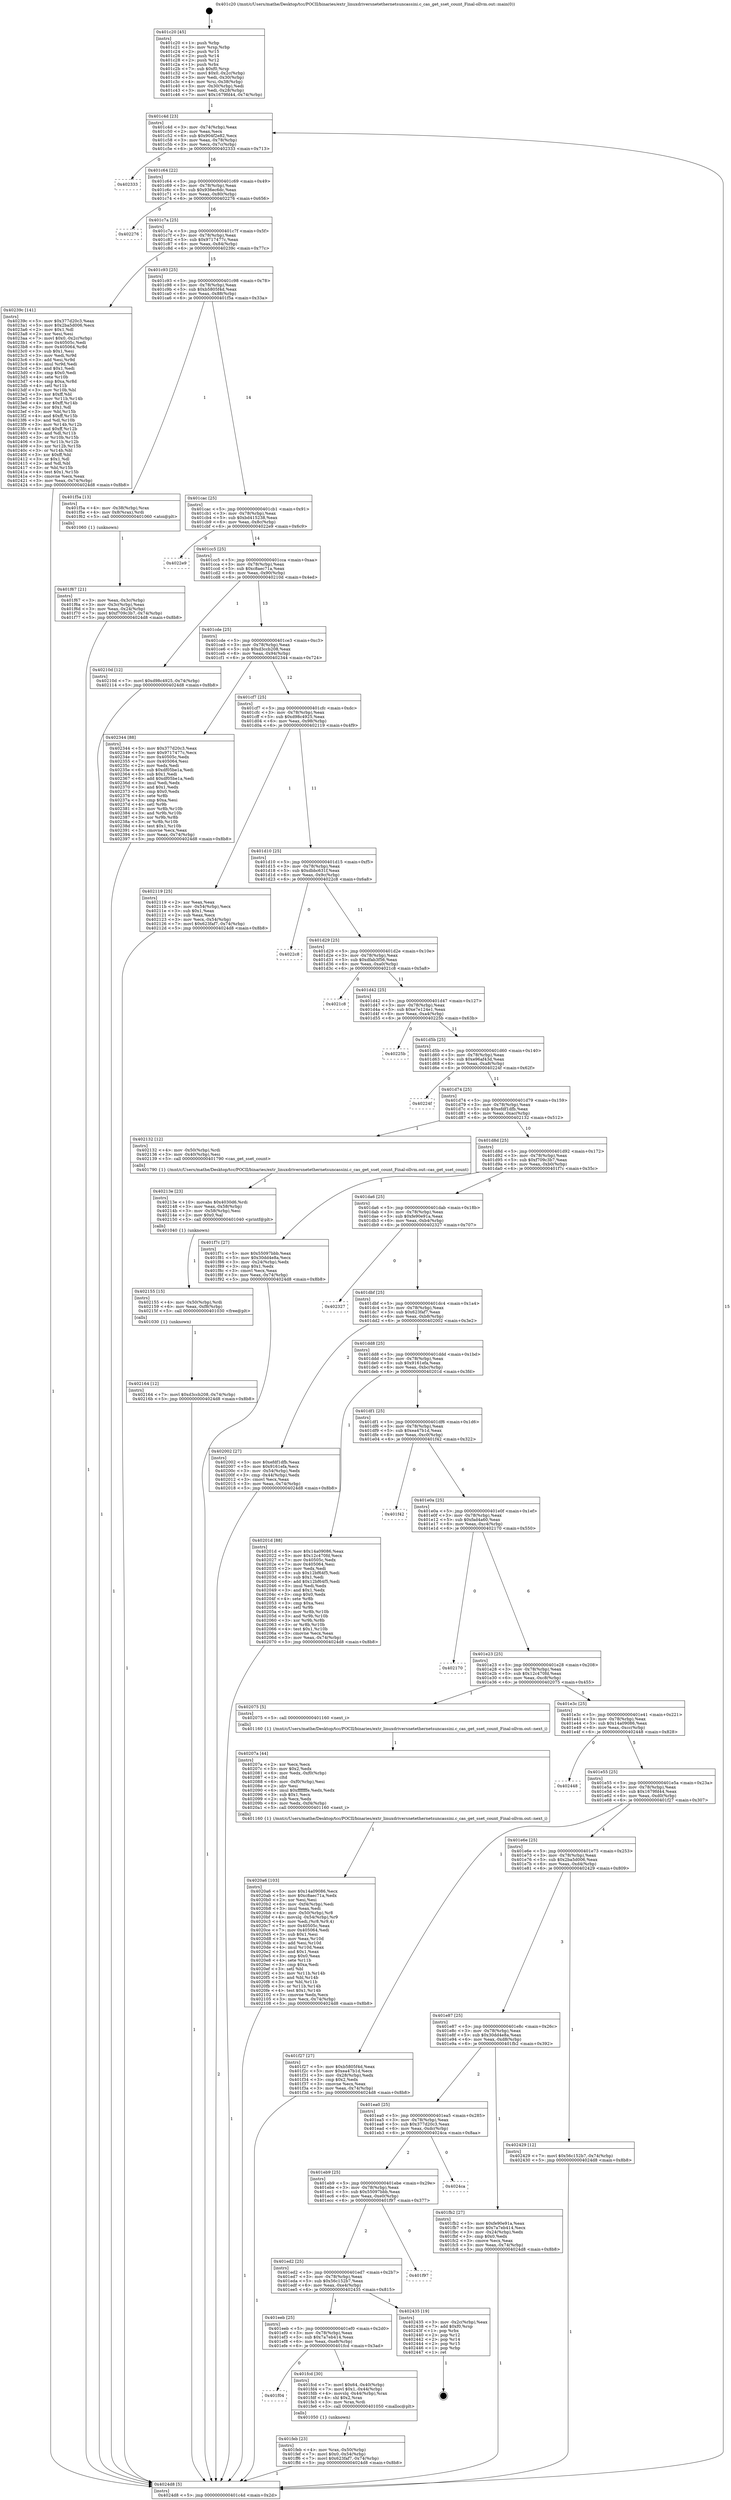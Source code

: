 digraph "0x401c20" {
  label = "0x401c20 (/mnt/c/Users/mathe/Desktop/tcc/POCII/binaries/extr_linuxdriversnetethernetsuncassini.c_cas_get_sset_count_Final-ollvm.out::main(0))"
  labelloc = "t"
  node[shape=record]

  Entry [label="",width=0.3,height=0.3,shape=circle,fillcolor=black,style=filled]
  "0x401c4d" [label="{
     0x401c4d [23]\l
     | [instrs]\l
     &nbsp;&nbsp;0x401c4d \<+3\>: mov -0x74(%rbp),%eax\l
     &nbsp;&nbsp;0x401c50 \<+2\>: mov %eax,%ecx\l
     &nbsp;&nbsp;0x401c52 \<+6\>: sub $0x904f2e82,%ecx\l
     &nbsp;&nbsp;0x401c58 \<+3\>: mov %eax,-0x78(%rbp)\l
     &nbsp;&nbsp;0x401c5b \<+3\>: mov %ecx,-0x7c(%rbp)\l
     &nbsp;&nbsp;0x401c5e \<+6\>: je 0000000000402333 \<main+0x713\>\l
  }"]
  "0x402333" [label="{
     0x402333\l
  }", style=dashed]
  "0x401c64" [label="{
     0x401c64 [22]\l
     | [instrs]\l
     &nbsp;&nbsp;0x401c64 \<+5\>: jmp 0000000000401c69 \<main+0x49\>\l
     &nbsp;&nbsp;0x401c69 \<+3\>: mov -0x78(%rbp),%eax\l
     &nbsp;&nbsp;0x401c6c \<+5\>: sub $0x936ec6dc,%eax\l
     &nbsp;&nbsp;0x401c71 \<+3\>: mov %eax,-0x80(%rbp)\l
     &nbsp;&nbsp;0x401c74 \<+6\>: je 0000000000402276 \<main+0x656\>\l
  }"]
  Exit [label="",width=0.3,height=0.3,shape=circle,fillcolor=black,style=filled,peripheries=2]
  "0x402276" [label="{
     0x402276\l
  }", style=dashed]
  "0x401c7a" [label="{
     0x401c7a [25]\l
     | [instrs]\l
     &nbsp;&nbsp;0x401c7a \<+5\>: jmp 0000000000401c7f \<main+0x5f\>\l
     &nbsp;&nbsp;0x401c7f \<+3\>: mov -0x78(%rbp),%eax\l
     &nbsp;&nbsp;0x401c82 \<+5\>: sub $0x9717477c,%eax\l
     &nbsp;&nbsp;0x401c87 \<+6\>: mov %eax,-0x84(%rbp)\l
     &nbsp;&nbsp;0x401c8d \<+6\>: je 000000000040239c \<main+0x77c\>\l
  }"]
  "0x402164" [label="{
     0x402164 [12]\l
     | [instrs]\l
     &nbsp;&nbsp;0x402164 \<+7\>: movl $0xd3ccb208,-0x74(%rbp)\l
     &nbsp;&nbsp;0x40216b \<+5\>: jmp 00000000004024d8 \<main+0x8b8\>\l
  }"]
  "0x40239c" [label="{
     0x40239c [141]\l
     | [instrs]\l
     &nbsp;&nbsp;0x40239c \<+5\>: mov $0x377d20c3,%eax\l
     &nbsp;&nbsp;0x4023a1 \<+5\>: mov $0x2ba5d006,%ecx\l
     &nbsp;&nbsp;0x4023a6 \<+2\>: mov $0x1,%dl\l
     &nbsp;&nbsp;0x4023a8 \<+2\>: xor %esi,%esi\l
     &nbsp;&nbsp;0x4023aa \<+7\>: movl $0x0,-0x2c(%rbp)\l
     &nbsp;&nbsp;0x4023b1 \<+7\>: mov 0x40505c,%edi\l
     &nbsp;&nbsp;0x4023b8 \<+8\>: mov 0x405064,%r8d\l
     &nbsp;&nbsp;0x4023c0 \<+3\>: sub $0x1,%esi\l
     &nbsp;&nbsp;0x4023c3 \<+3\>: mov %edi,%r9d\l
     &nbsp;&nbsp;0x4023c6 \<+3\>: add %esi,%r9d\l
     &nbsp;&nbsp;0x4023c9 \<+4\>: imul %r9d,%edi\l
     &nbsp;&nbsp;0x4023cd \<+3\>: and $0x1,%edi\l
     &nbsp;&nbsp;0x4023d0 \<+3\>: cmp $0x0,%edi\l
     &nbsp;&nbsp;0x4023d3 \<+4\>: sete %r10b\l
     &nbsp;&nbsp;0x4023d7 \<+4\>: cmp $0xa,%r8d\l
     &nbsp;&nbsp;0x4023db \<+4\>: setl %r11b\l
     &nbsp;&nbsp;0x4023df \<+3\>: mov %r10b,%bl\l
     &nbsp;&nbsp;0x4023e2 \<+3\>: xor $0xff,%bl\l
     &nbsp;&nbsp;0x4023e5 \<+3\>: mov %r11b,%r14b\l
     &nbsp;&nbsp;0x4023e8 \<+4\>: xor $0xff,%r14b\l
     &nbsp;&nbsp;0x4023ec \<+3\>: xor $0x1,%dl\l
     &nbsp;&nbsp;0x4023ef \<+3\>: mov %bl,%r15b\l
     &nbsp;&nbsp;0x4023f2 \<+4\>: and $0xff,%r15b\l
     &nbsp;&nbsp;0x4023f6 \<+3\>: and %dl,%r10b\l
     &nbsp;&nbsp;0x4023f9 \<+3\>: mov %r14b,%r12b\l
     &nbsp;&nbsp;0x4023fc \<+4\>: and $0xff,%r12b\l
     &nbsp;&nbsp;0x402400 \<+3\>: and %dl,%r11b\l
     &nbsp;&nbsp;0x402403 \<+3\>: or %r10b,%r15b\l
     &nbsp;&nbsp;0x402406 \<+3\>: or %r11b,%r12b\l
     &nbsp;&nbsp;0x402409 \<+3\>: xor %r12b,%r15b\l
     &nbsp;&nbsp;0x40240c \<+3\>: or %r14b,%bl\l
     &nbsp;&nbsp;0x40240f \<+3\>: xor $0xff,%bl\l
     &nbsp;&nbsp;0x402412 \<+3\>: or $0x1,%dl\l
     &nbsp;&nbsp;0x402415 \<+2\>: and %dl,%bl\l
     &nbsp;&nbsp;0x402417 \<+3\>: or %bl,%r15b\l
     &nbsp;&nbsp;0x40241a \<+4\>: test $0x1,%r15b\l
     &nbsp;&nbsp;0x40241e \<+3\>: cmovne %ecx,%eax\l
     &nbsp;&nbsp;0x402421 \<+3\>: mov %eax,-0x74(%rbp)\l
     &nbsp;&nbsp;0x402424 \<+5\>: jmp 00000000004024d8 \<main+0x8b8\>\l
  }"]
  "0x401c93" [label="{
     0x401c93 [25]\l
     | [instrs]\l
     &nbsp;&nbsp;0x401c93 \<+5\>: jmp 0000000000401c98 \<main+0x78\>\l
     &nbsp;&nbsp;0x401c98 \<+3\>: mov -0x78(%rbp),%eax\l
     &nbsp;&nbsp;0x401c9b \<+5\>: sub $0xb5805f4d,%eax\l
     &nbsp;&nbsp;0x401ca0 \<+6\>: mov %eax,-0x88(%rbp)\l
     &nbsp;&nbsp;0x401ca6 \<+6\>: je 0000000000401f5a \<main+0x33a\>\l
  }"]
  "0x402155" [label="{
     0x402155 [15]\l
     | [instrs]\l
     &nbsp;&nbsp;0x402155 \<+4\>: mov -0x50(%rbp),%rdi\l
     &nbsp;&nbsp;0x402159 \<+6\>: mov %eax,-0xf8(%rbp)\l
     &nbsp;&nbsp;0x40215f \<+5\>: call 0000000000401030 \<free@plt\>\l
     | [calls]\l
     &nbsp;&nbsp;0x401030 \{1\} (unknown)\l
  }"]
  "0x401f5a" [label="{
     0x401f5a [13]\l
     | [instrs]\l
     &nbsp;&nbsp;0x401f5a \<+4\>: mov -0x38(%rbp),%rax\l
     &nbsp;&nbsp;0x401f5e \<+4\>: mov 0x8(%rax),%rdi\l
     &nbsp;&nbsp;0x401f62 \<+5\>: call 0000000000401060 \<atoi@plt\>\l
     | [calls]\l
     &nbsp;&nbsp;0x401060 \{1\} (unknown)\l
  }"]
  "0x401cac" [label="{
     0x401cac [25]\l
     | [instrs]\l
     &nbsp;&nbsp;0x401cac \<+5\>: jmp 0000000000401cb1 \<main+0x91\>\l
     &nbsp;&nbsp;0x401cb1 \<+3\>: mov -0x78(%rbp),%eax\l
     &nbsp;&nbsp;0x401cb4 \<+5\>: sub $0xbd415238,%eax\l
     &nbsp;&nbsp;0x401cb9 \<+6\>: mov %eax,-0x8c(%rbp)\l
     &nbsp;&nbsp;0x401cbf \<+6\>: je 00000000004022e9 \<main+0x6c9\>\l
  }"]
  "0x40213e" [label="{
     0x40213e [23]\l
     | [instrs]\l
     &nbsp;&nbsp;0x40213e \<+10\>: movabs $0x4030d6,%rdi\l
     &nbsp;&nbsp;0x402148 \<+3\>: mov %eax,-0x58(%rbp)\l
     &nbsp;&nbsp;0x40214b \<+3\>: mov -0x58(%rbp),%esi\l
     &nbsp;&nbsp;0x40214e \<+2\>: mov $0x0,%al\l
     &nbsp;&nbsp;0x402150 \<+5\>: call 0000000000401040 \<printf@plt\>\l
     | [calls]\l
     &nbsp;&nbsp;0x401040 \{1\} (unknown)\l
  }"]
  "0x4022e9" [label="{
     0x4022e9\l
  }", style=dashed]
  "0x401cc5" [label="{
     0x401cc5 [25]\l
     | [instrs]\l
     &nbsp;&nbsp;0x401cc5 \<+5\>: jmp 0000000000401cca \<main+0xaa\>\l
     &nbsp;&nbsp;0x401cca \<+3\>: mov -0x78(%rbp),%eax\l
     &nbsp;&nbsp;0x401ccd \<+5\>: sub $0xc8aec71a,%eax\l
     &nbsp;&nbsp;0x401cd2 \<+6\>: mov %eax,-0x90(%rbp)\l
     &nbsp;&nbsp;0x401cd8 \<+6\>: je 000000000040210d \<main+0x4ed\>\l
  }"]
  "0x4020a6" [label="{
     0x4020a6 [103]\l
     | [instrs]\l
     &nbsp;&nbsp;0x4020a6 \<+5\>: mov $0x14a09086,%ecx\l
     &nbsp;&nbsp;0x4020ab \<+5\>: mov $0xc8aec71a,%edx\l
     &nbsp;&nbsp;0x4020b0 \<+2\>: xor %esi,%esi\l
     &nbsp;&nbsp;0x4020b2 \<+6\>: mov -0xf4(%rbp),%edi\l
     &nbsp;&nbsp;0x4020b8 \<+3\>: imul %eax,%edi\l
     &nbsp;&nbsp;0x4020bb \<+4\>: mov -0x50(%rbp),%r8\l
     &nbsp;&nbsp;0x4020bf \<+4\>: movslq -0x54(%rbp),%r9\l
     &nbsp;&nbsp;0x4020c3 \<+4\>: mov %edi,(%r8,%r9,4)\l
     &nbsp;&nbsp;0x4020c7 \<+7\>: mov 0x40505c,%eax\l
     &nbsp;&nbsp;0x4020ce \<+7\>: mov 0x405064,%edi\l
     &nbsp;&nbsp;0x4020d5 \<+3\>: sub $0x1,%esi\l
     &nbsp;&nbsp;0x4020d8 \<+3\>: mov %eax,%r10d\l
     &nbsp;&nbsp;0x4020db \<+3\>: add %esi,%r10d\l
     &nbsp;&nbsp;0x4020de \<+4\>: imul %r10d,%eax\l
     &nbsp;&nbsp;0x4020e2 \<+3\>: and $0x1,%eax\l
     &nbsp;&nbsp;0x4020e5 \<+3\>: cmp $0x0,%eax\l
     &nbsp;&nbsp;0x4020e8 \<+4\>: sete %r11b\l
     &nbsp;&nbsp;0x4020ec \<+3\>: cmp $0xa,%edi\l
     &nbsp;&nbsp;0x4020ef \<+3\>: setl %bl\l
     &nbsp;&nbsp;0x4020f2 \<+3\>: mov %r11b,%r14b\l
     &nbsp;&nbsp;0x4020f5 \<+3\>: and %bl,%r14b\l
     &nbsp;&nbsp;0x4020f8 \<+3\>: xor %bl,%r11b\l
     &nbsp;&nbsp;0x4020fb \<+3\>: or %r11b,%r14b\l
     &nbsp;&nbsp;0x4020fe \<+4\>: test $0x1,%r14b\l
     &nbsp;&nbsp;0x402102 \<+3\>: cmovne %edx,%ecx\l
     &nbsp;&nbsp;0x402105 \<+3\>: mov %ecx,-0x74(%rbp)\l
     &nbsp;&nbsp;0x402108 \<+5\>: jmp 00000000004024d8 \<main+0x8b8\>\l
  }"]
  "0x40210d" [label="{
     0x40210d [12]\l
     | [instrs]\l
     &nbsp;&nbsp;0x40210d \<+7\>: movl $0xd98c4925,-0x74(%rbp)\l
     &nbsp;&nbsp;0x402114 \<+5\>: jmp 00000000004024d8 \<main+0x8b8\>\l
  }"]
  "0x401cde" [label="{
     0x401cde [25]\l
     | [instrs]\l
     &nbsp;&nbsp;0x401cde \<+5\>: jmp 0000000000401ce3 \<main+0xc3\>\l
     &nbsp;&nbsp;0x401ce3 \<+3\>: mov -0x78(%rbp),%eax\l
     &nbsp;&nbsp;0x401ce6 \<+5\>: sub $0xd3ccb208,%eax\l
     &nbsp;&nbsp;0x401ceb \<+6\>: mov %eax,-0x94(%rbp)\l
     &nbsp;&nbsp;0x401cf1 \<+6\>: je 0000000000402344 \<main+0x724\>\l
  }"]
  "0x40207a" [label="{
     0x40207a [44]\l
     | [instrs]\l
     &nbsp;&nbsp;0x40207a \<+2\>: xor %ecx,%ecx\l
     &nbsp;&nbsp;0x40207c \<+5\>: mov $0x2,%edx\l
     &nbsp;&nbsp;0x402081 \<+6\>: mov %edx,-0xf0(%rbp)\l
     &nbsp;&nbsp;0x402087 \<+1\>: cltd\l
     &nbsp;&nbsp;0x402088 \<+6\>: mov -0xf0(%rbp),%esi\l
     &nbsp;&nbsp;0x40208e \<+2\>: idiv %esi\l
     &nbsp;&nbsp;0x402090 \<+6\>: imul $0xfffffffe,%edx,%edx\l
     &nbsp;&nbsp;0x402096 \<+3\>: sub $0x1,%ecx\l
     &nbsp;&nbsp;0x402099 \<+2\>: sub %ecx,%edx\l
     &nbsp;&nbsp;0x40209b \<+6\>: mov %edx,-0xf4(%rbp)\l
     &nbsp;&nbsp;0x4020a1 \<+5\>: call 0000000000401160 \<next_i\>\l
     | [calls]\l
     &nbsp;&nbsp;0x401160 \{1\} (/mnt/c/Users/mathe/Desktop/tcc/POCII/binaries/extr_linuxdriversnetethernetsuncassini.c_cas_get_sset_count_Final-ollvm.out::next_i)\l
  }"]
  "0x402344" [label="{
     0x402344 [88]\l
     | [instrs]\l
     &nbsp;&nbsp;0x402344 \<+5\>: mov $0x377d20c3,%eax\l
     &nbsp;&nbsp;0x402349 \<+5\>: mov $0x9717477c,%ecx\l
     &nbsp;&nbsp;0x40234e \<+7\>: mov 0x40505c,%edx\l
     &nbsp;&nbsp;0x402355 \<+7\>: mov 0x405064,%esi\l
     &nbsp;&nbsp;0x40235c \<+2\>: mov %edx,%edi\l
     &nbsp;&nbsp;0x40235e \<+6\>: sub $0xdf05be1a,%edi\l
     &nbsp;&nbsp;0x402364 \<+3\>: sub $0x1,%edi\l
     &nbsp;&nbsp;0x402367 \<+6\>: add $0xdf05be1a,%edi\l
     &nbsp;&nbsp;0x40236d \<+3\>: imul %edi,%edx\l
     &nbsp;&nbsp;0x402370 \<+3\>: and $0x1,%edx\l
     &nbsp;&nbsp;0x402373 \<+3\>: cmp $0x0,%edx\l
     &nbsp;&nbsp;0x402376 \<+4\>: sete %r8b\l
     &nbsp;&nbsp;0x40237a \<+3\>: cmp $0xa,%esi\l
     &nbsp;&nbsp;0x40237d \<+4\>: setl %r9b\l
     &nbsp;&nbsp;0x402381 \<+3\>: mov %r8b,%r10b\l
     &nbsp;&nbsp;0x402384 \<+3\>: and %r9b,%r10b\l
     &nbsp;&nbsp;0x402387 \<+3\>: xor %r9b,%r8b\l
     &nbsp;&nbsp;0x40238a \<+3\>: or %r8b,%r10b\l
     &nbsp;&nbsp;0x40238d \<+4\>: test $0x1,%r10b\l
     &nbsp;&nbsp;0x402391 \<+3\>: cmovne %ecx,%eax\l
     &nbsp;&nbsp;0x402394 \<+3\>: mov %eax,-0x74(%rbp)\l
     &nbsp;&nbsp;0x402397 \<+5\>: jmp 00000000004024d8 \<main+0x8b8\>\l
  }"]
  "0x401cf7" [label="{
     0x401cf7 [25]\l
     | [instrs]\l
     &nbsp;&nbsp;0x401cf7 \<+5\>: jmp 0000000000401cfc \<main+0xdc\>\l
     &nbsp;&nbsp;0x401cfc \<+3\>: mov -0x78(%rbp),%eax\l
     &nbsp;&nbsp;0x401cff \<+5\>: sub $0xd98c4925,%eax\l
     &nbsp;&nbsp;0x401d04 \<+6\>: mov %eax,-0x98(%rbp)\l
     &nbsp;&nbsp;0x401d0a \<+6\>: je 0000000000402119 \<main+0x4f9\>\l
  }"]
  "0x401feb" [label="{
     0x401feb [23]\l
     | [instrs]\l
     &nbsp;&nbsp;0x401feb \<+4\>: mov %rax,-0x50(%rbp)\l
     &nbsp;&nbsp;0x401fef \<+7\>: movl $0x0,-0x54(%rbp)\l
     &nbsp;&nbsp;0x401ff6 \<+7\>: movl $0x623faf7,-0x74(%rbp)\l
     &nbsp;&nbsp;0x401ffd \<+5\>: jmp 00000000004024d8 \<main+0x8b8\>\l
  }"]
  "0x402119" [label="{
     0x402119 [25]\l
     | [instrs]\l
     &nbsp;&nbsp;0x402119 \<+2\>: xor %eax,%eax\l
     &nbsp;&nbsp;0x40211b \<+3\>: mov -0x54(%rbp),%ecx\l
     &nbsp;&nbsp;0x40211e \<+3\>: sub $0x1,%eax\l
     &nbsp;&nbsp;0x402121 \<+2\>: sub %eax,%ecx\l
     &nbsp;&nbsp;0x402123 \<+3\>: mov %ecx,-0x54(%rbp)\l
     &nbsp;&nbsp;0x402126 \<+7\>: movl $0x623faf7,-0x74(%rbp)\l
     &nbsp;&nbsp;0x40212d \<+5\>: jmp 00000000004024d8 \<main+0x8b8\>\l
  }"]
  "0x401d10" [label="{
     0x401d10 [25]\l
     | [instrs]\l
     &nbsp;&nbsp;0x401d10 \<+5\>: jmp 0000000000401d15 \<main+0xf5\>\l
     &nbsp;&nbsp;0x401d15 \<+3\>: mov -0x78(%rbp),%eax\l
     &nbsp;&nbsp;0x401d18 \<+5\>: sub $0xdbbc631f,%eax\l
     &nbsp;&nbsp;0x401d1d \<+6\>: mov %eax,-0x9c(%rbp)\l
     &nbsp;&nbsp;0x401d23 \<+6\>: je 00000000004022c8 \<main+0x6a8\>\l
  }"]
  "0x401f04" [label="{
     0x401f04\l
  }", style=dashed]
  "0x4022c8" [label="{
     0x4022c8\l
  }", style=dashed]
  "0x401d29" [label="{
     0x401d29 [25]\l
     | [instrs]\l
     &nbsp;&nbsp;0x401d29 \<+5\>: jmp 0000000000401d2e \<main+0x10e\>\l
     &nbsp;&nbsp;0x401d2e \<+3\>: mov -0x78(%rbp),%eax\l
     &nbsp;&nbsp;0x401d31 \<+5\>: sub $0xdfab3f56,%eax\l
     &nbsp;&nbsp;0x401d36 \<+6\>: mov %eax,-0xa0(%rbp)\l
     &nbsp;&nbsp;0x401d3c \<+6\>: je 00000000004021c8 \<main+0x5a8\>\l
  }"]
  "0x401fcd" [label="{
     0x401fcd [30]\l
     | [instrs]\l
     &nbsp;&nbsp;0x401fcd \<+7\>: movl $0x64,-0x40(%rbp)\l
     &nbsp;&nbsp;0x401fd4 \<+7\>: movl $0x1,-0x44(%rbp)\l
     &nbsp;&nbsp;0x401fdb \<+4\>: movslq -0x44(%rbp),%rax\l
     &nbsp;&nbsp;0x401fdf \<+4\>: shl $0x2,%rax\l
     &nbsp;&nbsp;0x401fe3 \<+3\>: mov %rax,%rdi\l
     &nbsp;&nbsp;0x401fe6 \<+5\>: call 0000000000401050 \<malloc@plt\>\l
     | [calls]\l
     &nbsp;&nbsp;0x401050 \{1\} (unknown)\l
  }"]
  "0x4021c8" [label="{
     0x4021c8\l
  }", style=dashed]
  "0x401d42" [label="{
     0x401d42 [25]\l
     | [instrs]\l
     &nbsp;&nbsp;0x401d42 \<+5\>: jmp 0000000000401d47 \<main+0x127\>\l
     &nbsp;&nbsp;0x401d47 \<+3\>: mov -0x78(%rbp),%eax\l
     &nbsp;&nbsp;0x401d4a \<+5\>: sub $0xe7e124e1,%eax\l
     &nbsp;&nbsp;0x401d4f \<+6\>: mov %eax,-0xa4(%rbp)\l
     &nbsp;&nbsp;0x401d55 \<+6\>: je 000000000040225b \<main+0x63b\>\l
  }"]
  "0x401eeb" [label="{
     0x401eeb [25]\l
     | [instrs]\l
     &nbsp;&nbsp;0x401eeb \<+5\>: jmp 0000000000401ef0 \<main+0x2d0\>\l
     &nbsp;&nbsp;0x401ef0 \<+3\>: mov -0x78(%rbp),%eax\l
     &nbsp;&nbsp;0x401ef3 \<+5\>: sub $0x7a7eb414,%eax\l
     &nbsp;&nbsp;0x401ef8 \<+6\>: mov %eax,-0xe8(%rbp)\l
     &nbsp;&nbsp;0x401efe \<+6\>: je 0000000000401fcd \<main+0x3ad\>\l
  }"]
  "0x40225b" [label="{
     0x40225b\l
  }", style=dashed]
  "0x401d5b" [label="{
     0x401d5b [25]\l
     | [instrs]\l
     &nbsp;&nbsp;0x401d5b \<+5\>: jmp 0000000000401d60 \<main+0x140\>\l
     &nbsp;&nbsp;0x401d60 \<+3\>: mov -0x78(%rbp),%eax\l
     &nbsp;&nbsp;0x401d63 \<+5\>: sub $0xe96af43d,%eax\l
     &nbsp;&nbsp;0x401d68 \<+6\>: mov %eax,-0xa8(%rbp)\l
     &nbsp;&nbsp;0x401d6e \<+6\>: je 000000000040224f \<main+0x62f\>\l
  }"]
  "0x402435" [label="{
     0x402435 [19]\l
     | [instrs]\l
     &nbsp;&nbsp;0x402435 \<+3\>: mov -0x2c(%rbp),%eax\l
     &nbsp;&nbsp;0x402438 \<+7\>: add $0xf0,%rsp\l
     &nbsp;&nbsp;0x40243f \<+1\>: pop %rbx\l
     &nbsp;&nbsp;0x402440 \<+2\>: pop %r12\l
     &nbsp;&nbsp;0x402442 \<+2\>: pop %r14\l
     &nbsp;&nbsp;0x402444 \<+2\>: pop %r15\l
     &nbsp;&nbsp;0x402446 \<+1\>: pop %rbp\l
     &nbsp;&nbsp;0x402447 \<+1\>: ret\l
  }"]
  "0x40224f" [label="{
     0x40224f\l
  }", style=dashed]
  "0x401d74" [label="{
     0x401d74 [25]\l
     | [instrs]\l
     &nbsp;&nbsp;0x401d74 \<+5\>: jmp 0000000000401d79 \<main+0x159\>\l
     &nbsp;&nbsp;0x401d79 \<+3\>: mov -0x78(%rbp),%eax\l
     &nbsp;&nbsp;0x401d7c \<+5\>: sub $0xefdf1dfb,%eax\l
     &nbsp;&nbsp;0x401d81 \<+6\>: mov %eax,-0xac(%rbp)\l
     &nbsp;&nbsp;0x401d87 \<+6\>: je 0000000000402132 \<main+0x512\>\l
  }"]
  "0x401ed2" [label="{
     0x401ed2 [25]\l
     | [instrs]\l
     &nbsp;&nbsp;0x401ed2 \<+5\>: jmp 0000000000401ed7 \<main+0x2b7\>\l
     &nbsp;&nbsp;0x401ed7 \<+3\>: mov -0x78(%rbp),%eax\l
     &nbsp;&nbsp;0x401eda \<+5\>: sub $0x56c152b7,%eax\l
     &nbsp;&nbsp;0x401edf \<+6\>: mov %eax,-0xe4(%rbp)\l
     &nbsp;&nbsp;0x401ee5 \<+6\>: je 0000000000402435 \<main+0x815\>\l
  }"]
  "0x402132" [label="{
     0x402132 [12]\l
     | [instrs]\l
     &nbsp;&nbsp;0x402132 \<+4\>: mov -0x50(%rbp),%rdi\l
     &nbsp;&nbsp;0x402136 \<+3\>: mov -0x40(%rbp),%esi\l
     &nbsp;&nbsp;0x402139 \<+5\>: call 0000000000401790 \<cas_get_sset_count\>\l
     | [calls]\l
     &nbsp;&nbsp;0x401790 \{1\} (/mnt/c/Users/mathe/Desktop/tcc/POCII/binaries/extr_linuxdriversnetethernetsuncassini.c_cas_get_sset_count_Final-ollvm.out::cas_get_sset_count)\l
  }"]
  "0x401d8d" [label="{
     0x401d8d [25]\l
     | [instrs]\l
     &nbsp;&nbsp;0x401d8d \<+5\>: jmp 0000000000401d92 \<main+0x172\>\l
     &nbsp;&nbsp;0x401d92 \<+3\>: mov -0x78(%rbp),%eax\l
     &nbsp;&nbsp;0x401d95 \<+5\>: sub $0xf709c3b7,%eax\l
     &nbsp;&nbsp;0x401d9a \<+6\>: mov %eax,-0xb0(%rbp)\l
     &nbsp;&nbsp;0x401da0 \<+6\>: je 0000000000401f7c \<main+0x35c\>\l
  }"]
  "0x401f97" [label="{
     0x401f97\l
  }", style=dashed]
  "0x401f7c" [label="{
     0x401f7c [27]\l
     | [instrs]\l
     &nbsp;&nbsp;0x401f7c \<+5\>: mov $0x55097bbb,%eax\l
     &nbsp;&nbsp;0x401f81 \<+5\>: mov $0x30dd4e8a,%ecx\l
     &nbsp;&nbsp;0x401f86 \<+3\>: mov -0x24(%rbp),%edx\l
     &nbsp;&nbsp;0x401f89 \<+3\>: cmp $0x1,%edx\l
     &nbsp;&nbsp;0x401f8c \<+3\>: cmovl %ecx,%eax\l
     &nbsp;&nbsp;0x401f8f \<+3\>: mov %eax,-0x74(%rbp)\l
     &nbsp;&nbsp;0x401f92 \<+5\>: jmp 00000000004024d8 \<main+0x8b8\>\l
  }"]
  "0x401da6" [label="{
     0x401da6 [25]\l
     | [instrs]\l
     &nbsp;&nbsp;0x401da6 \<+5\>: jmp 0000000000401dab \<main+0x18b\>\l
     &nbsp;&nbsp;0x401dab \<+3\>: mov -0x78(%rbp),%eax\l
     &nbsp;&nbsp;0x401dae \<+5\>: sub $0xfe90e91a,%eax\l
     &nbsp;&nbsp;0x401db3 \<+6\>: mov %eax,-0xb4(%rbp)\l
     &nbsp;&nbsp;0x401db9 \<+6\>: je 0000000000402327 \<main+0x707\>\l
  }"]
  "0x401eb9" [label="{
     0x401eb9 [25]\l
     | [instrs]\l
     &nbsp;&nbsp;0x401eb9 \<+5\>: jmp 0000000000401ebe \<main+0x29e\>\l
     &nbsp;&nbsp;0x401ebe \<+3\>: mov -0x78(%rbp),%eax\l
     &nbsp;&nbsp;0x401ec1 \<+5\>: sub $0x55097bbb,%eax\l
     &nbsp;&nbsp;0x401ec6 \<+6\>: mov %eax,-0xe0(%rbp)\l
     &nbsp;&nbsp;0x401ecc \<+6\>: je 0000000000401f97 \<main+0x377\>\l
  }"]
  "0x402327" [label="{
     0x402327\l
  }", style=dashed]
  "0x401dbf" [label="{
     0x401dbf [25]\l
     | [instrs]\l
     &nbsp;&nbsp;0x401dbf \<+5\>: jmp 0000000000401dc4 \<main+0x1a4\>\l
     &nbsp;&nbsp;0x401dc4 \<+3\>: mov -0x78(%rbp),%eax\l
     &nbsp;&nbsp;0x401dc7 \<+5\>: sub $0x623faf7,%eax\l
     &nbsp;&nbsp;0x401dcc \<+6\>: mov %eax,-0xb8(%rbp)\l
     &nbsp;&nbsp;0x401dd2 \<+6\>: je 0000000000402002 \<main+0x3e2\>\l
  }"]
  "0x4024ca" [label="{
     0x4024ca\l
  }", style=dashed]
  "0x402002" [label="{
     0x402002 [27]\l
     | [instrs]\l
     &nbsp;&nbsp;0x402002 \<+5\>: mov $0xefdf1dfb,%eax\l
     &nbsp;&nbsp;0x402007 \<+5\>: mov $0x9161efa,%ecx\l
     &nbsp;&nbsp;0x40200c \<+3\>: mov -0x54(%rbp),%edx\l
     &nbsp;&nbsp;0x40200f \<+3\>: cmp -0x44(%rbp),%edx\l
     &nbsp;&nbsp;0x402012 \<+3\>: cmovl %ecx,%eax\l
     &nbsp;&nbsp;0x402015 \<+3\>: mov %eax,-0x74(%rbp)\l
     &nbsp;&nbsp;0x402018 \<+5\>: jmp 00000000004024d8 \<main+0x8b8\>\l
  }"]
  "0x401dd8" [label="{
     0x401dd8 [25]\l
     | [instrs]\l
     &nbsp;&nbsp;0x401dd8 \<+5\>: jmp 0000000000401ddd \<main+0x1bd\>\l
     &nbsp;&nbsp;0x401ddd \<+3\>: mov -0x78(%rbp),%eax\l
     &nbsp;&nbsp;0x401de0 \<+5\>: sub $0x9161efa,%eax\l
     &nbsp;&nbsp;0x401de5 \<+6\>: mov %eax,-0xbc(%rbp)\l
     &nbsp;&nbsp;0x401deb \<+6\>: je 000000000040201d \<main+0x3fd\>\l
  }"]
  "0x401ea0" [label="{
     0x401ea0 [25]\l
     | [instrs]\l
     &nbsp;&nbsp;0x401ea0 \<+5\>: jmp 0000000000401ea5 \<main+0x285\>\l
     &nbsp;&nbsp;0x401ea5 \<+3\>: mov -0x78(%rbp),%eax\l
     &nbsp;&nbsp;0x401ea8 \<+5\>: sub $0x377d20c3,%eax\l
     &nbsp;&nbsp;0x401ead \<+6\>: mov %eax,-0xdc(%rbp)\l
     &nbsp;&nbsp;0x401eb3 \<+6\>: je 00000000004024ca \<main+0x8aa\>\l
  }"]
  "0x40201d" [label="{
     0x40201d [88]\l
     | [instrs]\l
     &nbsp;&nbsp;0x40201d \<+5\>: mov $0x14a09086,%eax\l
     &nbsp;&nbsp;0x402022 \<+5\>: mov $0x12c470fd,%ecx\l
     &nbsp;&nbsp;0x402027 \<+7\>: mov 0x40505c,%edx\l
     &nbsp;&nbsp;0x40202e \<+7\>: mov 0x405064,%esi\l
     &nbsp;&nbsp;0x402035 \<+2\>: mov %edx,%edi\l
     &nbsp;&nbsp;0x402037 \<+6\>: sub $0x12bf64f5,%edi\l
     &nbsp;&nbsp;0x40203d \<+3\>: sub $0x1,%edi\l
     &nbsp;&nbsp;0x402040 \<+6\>: add $0x12bf64f5,%edi\l
     &nbsp;&nbsp;0x402046 \<+3\>: imul %edi,%edx\l
     &nbsp;&nbsp;0x402049 \<+3\>: and $0x1,%edx\l
     &nbsp;&nbsp;0x40204c \<+3\>: cmp $0x0,%edx\l
     &nbsp;&nbsp;0x40204f \<+4\>: sete %r8b\l
     &nbsp;&nbsp;0x402053 \<+3\>: cmp $0xa,%esi\l
     &nbsp;&nbsp;0x402056 \<+4\>: setl %r9b\l
     &nbsp;&nbsp;0x40205a \<+3\>: mov %r8b,%r10b\l
     &nbsp;&nbsp;0x40205d \<+3\>: and %r9b,%r10b\l
     &nbsp;&nbsp;0x402060 \<+3\>: xor %r9b,%r8b\l
     &nbsp;&nbsp;0x402063 \<+3\>: or %r8b,%r10b\l
     &nbsp;&nbsp;0x402066 \<+4\>: test $0x1,%r10b\l
     &nbsp;&nbsp;0x40206a \<+3\>: cmovne %ecx,%eax\l
     &nbsp;&nbsp;0x40206d \<+3\>: mov %eax,-0x74(%rbp)\l
     &nbsp;&nbsp;0x402070 \<+5\>: jmp 00000000004024d8 \<main+0x8b8\>\l
  }"]
  "0x401df1" [label="{
     0x401df1 [25]\l
     | [instrs]\l
     &nbsp;&nbsp;0x401df1 \<+5\>: jmp 0000000000401df6 \<main+0x1d6\>\l
     &nbsp;&nbsp;0x401df6 \<+3\>: mov -0x78(%rbp),%eax\l
     &nbsp;&nbsp;0x401df9 \<+5\>: sub $0xea47b1d,%eax\l
     &nbsp;&nbsp;0x401dfe \<+6\>: mov %eax,-0xc0(%rbp)\l
     &nbsp;&nbsp;0x401e04 \<+6\>: je 0000000000401f42 \<main+0x322\>\l
  }"]
  "0x401fb2" [label="{
     0x401fb2 [27]\l
     | [instrs]\l
     &nbsp;&nbsp;0x401fb2 \<+5\>: mov $0xfe90e91a,%eax\l
     &nbsp;&nbsp;0x401fb7 \<+5\>: mov $0x7a7eb414,%ecx\l
     &nbsp;&nbsp;0x401fbc \<+3\>: mov -0x24(%rbp),%edx\l
     &nbsp;&nbsp;0x401fbf \<+3\>: cmp $0x0,%edx\l
     &nbsp;&nbsp;0x401fc2 \<+3\>: cmove %ecx,%eax\l
     &nbsp;&nbsp;0x401fc5 \<+3\>: mov %eax,-0x74(%rbp)\l
     &nbsp;&nbsp;0x401fc8 \<+5\>: jmp 00000000004024d8 \<main+0x8b8\>\l
  }"]
  "0x401f42" [label="{
     0x401f42\l
  }", style=dashed]
  "0x401e0a" [label="{
     0x401e0a [25]\l
     | [instrs]\l
     &nbsp;&nbsp;0x401e0a \<+5\>: jmp 0000000000401e0f \<main+0x1ef\>\l
     &nbsp;&nbsp;0x401e0f \<+3\>: mov -0x78(%rbp),%eax\l
     &nbsp;&nbsp;0x401e12 \<+5\>: sub $0xfad4a60,%eax\l
     &nbsp;&nbsp;0x401e17 \<+6\>: mov %eax,-0xc4(%rbp)\l
     &nbsp;&nbsp;0x401e1d \<+6\>: je 0000000000402170 \<main+0x550\>\l
  }"]
  "0x401e87" [label="{
     0x401e87 [25]\l
     | [instrs]\l
     &nbsp;&nbsp;0x401e87 \<+5\>: jmp 0000000000401e8c \<main+0x26c\>\l
     &nbsp;&nbsp;0x401e8c \<+3\>: mov -0x78(%rbp),%eax\l
     &nbsp;&nbsp;0x401e8f \<+5\>: sub $0x30dd4e8a,%eax\l
     &nbsp;&nbsp;0x401e94 \<+6\>: mov %eax,-0xd8(%rbp)\l
     &nbsp;&nbsp;0x401e9a \<+6\>: je 0000000000401fb2 \<main+0x392\>\l
  }"]
  "0x402170" [label="{
     0x402170\l
  }", style=dashed]
  "0x401e23" [label="{
     0x401e23 [25]\l
     | [instrs]\l
     &nbsp;&nbsp;0x401e23 \<+5\>: jmp 0000000000401e28 \<main+0x208\>\l
     &nbsp;&nbsp;0x401e28 \<+3\>: mov -0x78(%rbp),%eax\l
     &nbsp;&nbsp;0x401e2b \<+5\>: sub $0x12c470fd,%eax\l
     &nbsp;&nbsp;0x401e30 \<+6\>: mov %eax,-0xc8(%rbp)\l
     &nbsp;&nbsp;0x401e36 \<+6\>: je 0000000000402075 \<main+0x455\>\l
  }"]
  "0x402429" [label="{
     0x402429 [12]\l
     | [instrs]\l
     &nbsp;&nbsp;0x402429 \<+7\>: movl $0x56c152b7,-0x74(%rbp)\l
     &nbsp;&nbsp;0x402430 \<+5\>: jmp 00000000004024d8 \<main+0x8b8\>\l
  }"]
  "0x402075" [label="{
     0x402075 [5]\l
     | [instrs]\l
     &nbsp;&nbsp;0x402075 \<+5\>: call 0000000000401160 \<next_i\>\l
     | [calls]\l
     &nbsp;&nbsp;0x401160 \{1\} (/mnt/c/Users/mathe/Desktop/tcc/POCII/binaries/extr_linuxdriversnetethernetsuncassini.c_cas_get_sset_count_Final-ollvm.out::next_i)\l
  }"]
  "0x401e3c" [label="{
     0x401e3c [25]\l
     | [instrs]\l
     &nbsp;&nbsp;0x401e3c \<+5\>: jmp 0000000000401e41 \<main+0x221\>\l
     &nbsp;&nbsp;0x401e41 \<+3\>: mov -0x78(%rbp),%eax\l
     &nbsp;&nbsp;0x401e44 \<+5\>: sub $0x14a09086,%eax\l
     &nbsp;&nbsp;0x401e49 \<+6\>: mov %eax,-0xcc(%rbp)\l
     &nbsp;&nbsp;0x401e4f \<+6\>: je 0000000000402448 \<main+0x828\>\l
  }"]
  "0x401f67" [label="{
     0x401f67 [21]\l
     | [instrs]\l
     &nbsp;&nbsp;0x401f67 \<+3\>: mov %eax,-0x3c(%rbp)\l
     &nbsp;&nbsp;0x401f6a \<+3\>: mov -0x3c(%rbp),%eax\l
     &nbsp;&nbsp;0x401f6d \<+3\>: mov %eax,-0x24(%rbp)\l
     &nbsp;&nbsp;0x401f70 \<+7\>: movl $0xf709c3b7,-0x74(%rbp)\l
     &nbsp;&nbsp;0x401f77 \<+5\>: jmp 00000000004024d8 \<main+0x8b8\>\l
  }"]
  "0x402448" [label="{
     0x402448\l
  }", style=dashed]
  "0x401e55" [label="{
     0x401e55 [25]\l
     | [instrs]\l
     &nbsp;&nbsp;0x401e55 \<+5\>: jmp 0000000000401e5a \<main+0x23a\>\l
     &nbsp;&nbsp;0x401e5a \<+3\>: mov -0x78(%rbp),%eax\l
     &nbsp;&nbsp;0x401e5d \<+5\>: sub $0x1679fd44,%eax\l
     &nbsp;&nbsp;0x401e62 \<+6\>: mov %eax,-0xd0(%rbp)\l
     &nbsp;&nbsp;0x401e68 \<+6\>: je 0000000000401f27 \<main+0x307\>\l
  }"]
  "0x401c20" [label="{
     0x401c20 [45]\l
     | [instrs]\l
     &nbsp;&nbsp;0x401c20 \<+1\>: push %rbp\l
     &nbsp;&nbsp;0x401c21 \<+3\>: mov %rsp,%rbp\l
     &nbsp;&nbsp;0x401c24 \<+2\>: push %r15\l
     &nbsp;&nbsp;0x401c26 \<+2\>: push %r14\l
     &nbsp;&nbsp;0x401c28 \<+2\>: push %r12\l
     &nbsp;&nbsp;0x401c2a \<+1\>: push %rbx\l
     &nbsp;&nbsp;0x401c2b \<+7\>: sub $0xf0,%rsp\l
     &nbsp;&nbsp;0x401c32 \<+7\>: movl $0x0,-0x2c(%rbp)\l
     &nbsp;&nbsp;0x401c39 \<+3\>: mov %edi,-0x30(%rbp)\l
     &nbsp;&nbsp;0x401c3c \<+4\>: mov %rsi,-0x38(%rbp)\l
     &nbsp;&nbsp;0x401c40 \<+3\>: mov -0x30(%rbp),%edi\l
     &nbsp;&nbsp;0x401c43 \<+3\>: mov %edi,-0x28(%rbp)\l
     &nbsp;&nbsp;0x401c46 \<+7\>: movl $0x1679fd44,-0x74(%rbp)\l
  }"]
  "0x401f27" [label="{
     0x401f27 [27]\l
     | [instrs]\l
     &nbsp;&nbsp;0x401f27 \<+5\>: mov $0xb5805f4d,%eax\l
     &nbsp;&nbsp;0x401f2c \<+5\>: mov $0xea47b1d,%ecx\l
     &nbsp;&nbsp;0x401f31 \<+3\>: mov -0x28(%rbp),%edx\l
     &nbsp;&nbsp;0x401f34 \<+3\>: cmp $0x2,%edx\l
     &nbsp;&nbsp;0x401f37 \<+3\>: cmovne %ecx,%eax\l
     &nbsp;&nbsp;0x401f3a \<+3\>: mov %eax,-0x74(%rbp)\l
     &nbsp;&nbsp;0x401f3d \<+5\>: jmp 00000000004024d8 \<main+0x8b8\>\l
  }"]
  "0x401e6e" [label="{
     0x401e6e [25]\l
     | [instrs]\l
     &nbsp;&nbsp;0x401e6e \<+5\>: jmp 0000000000401e73 \<main+0x253\>\l
     &nbsp;&nbsp;0x401e73 \<+3\>: mov -0x78(%rbp),%eax\l
     &nbsp;&nbsp;0x401e76 \<+5\>: sub $0x2ba5d006,%eax\l
     &nbsp;&nbsp;0x401e7b \<+6\>: mov %eax,-0xd4(%rbp)\l
     &nbsp;&nbsp;0x401e81 \<+6\>: je 0000000000402429 \<main+0x809\>\l
  }"]
  "0x4024d8" [label="{
     0x4024d8 [5]\l
     | [instrs]\l
     &nbsp;&nbsp;0x4024d8 \<+5\>: jmp 0000000000401c4d \<main+0x2d\>\l
  }"]
  Entry -> "0x401c20" [label=" 1"]
  "0x401c4d" -> "0x402333" [label=" 0"]
  "0x401c4d" -> "0x401c64" [label=" 16"]
  "0x402435" -> Exit [label=" 1"]
  "0x401c64" -> "0x402276" [label=" 0"]
  "0x401c64" -> "0x401c7a" [label=" 16"]
  "0x402429" -> "0x4024d8" [label=" 1"]
  "0x401c7a" -> "0x40239c" [label=" 1"]
  "0x401c7a" -> "0x401c93" [label=" 15"]
  "0x40239c" -> "0x4024d8" [label=" 1"]
  "0x401c93" -> "0x401f5a" [label=" 1"]
  "0x401c93" -> "0x401cac" [label=" 14"]
  "0x402344" -> "0x4024d8" [label=" 1"]
  "0x401cac" -> "0x4022e9" [label=" 0"]
  "0x401cac" -> "0x401cc5" [label=" 14"]
  "0x402164" -> "0x4024d8" [label=" 1"]
  "0x401cc5" -> "0x40210d" [label=" 1"]
  "0x401cc5" -> "0x401cde" [label=" 13"]
  "0x402155" -> "0x402164" [label=" 1"]
  "0x401cde" -> "0x402344" [label=" 1"]
  "0x401cde" -> "0x401cf7" [label=" 12"]
  "0x40213e" -> "0x402155" [label=" 1"]
  "0x401cf7" -> "0x402119" [label=" 1"]
  "0x401cf7" -> "0x401d10" [label=" 11"]
  "0x402132" -> "0x40213e" [label=" 1"]
  "0x401d10" -> "0x4022c8" [label=" 0"]
  "0x401d10" -> "0x401d29" [label=" 11"]
  "0x402119" -> "0x4024d8" [label=" 1"]
  "0x401d29" -> "0x4021c8" [label=" 0"]
  "0x401d29" -> "0x401d42" [label=" 11"]
  "0x40210d" -> "0x4024d8" [label=" 1"]
  "0x401d42" -> "0x40225b" [label=" 0"]
  "0x401d42" -> "0x401d5b" [label=" 11"]
  "0x40207a" -> "0x4020a6" [label=" 1"]
  "0x401d5b" -> "0x40224f" [label=" 0"]
  "0x401d5b" -> "0x401d74" [label=" 11"]
  "0x402075" -> "0x40207a" [label=" 1"]
  "0x401d74" -> "0x402132" [label=" 1"]
  "0x401d74" -> "0x401d8d" [label=" 10"]
  "0x402002" -> "0x4024d8" [label=" 2"]
  "0x401d8d" -> "0x401f7c" [label=" 1"]
  "0x401d8d" -> "0x401da6" [label=" 9"]
  "0x401feb" -> "0x4024d8" [label=" 1"]
  "0x401da6" -> "0x402327" [label=" 0"]
  "0x401da6" -> "0x401dbf" [label=" 9"]
  "0x401eeb" -> "0x401f04" [label=" 0"]
  "0x401dbf" -> "0x402002" [label=" 2"]
  "0x401dbf" -> "0x401dd8" [label=" 7"]
  "0x401eeb" -> "0x401fcd" [label=" 1"]
  "0x401dd8" -> "0x40201d" [label=" 1"]
  "0x401dd8" -> "0x401df1" [label=" 6"]
  "0x401ed2" -> "0x401eeb" [label=" 1"]
  "0x401df1" -> "0x401f42" [label=" 0"]
  "0x401df1" -> "0x401e0a" [label=" 6"]
  "0x401ed2" -> "0x402435" [label=" 1"]
  "0x401e0a" -> "0x402170" [label=" 0"]
  "0x401e0a" -> "0x401e23" [label=" 6"]
  "0x401eb9" -> "0x401ed2" [label=" 2"]
  "0x401e23" -> "0x402075" [label=" 1"]
  "0x401e23" -> "0x401e3c" [label=" 5"]
  "0x401eb9" -> "0x401f97" [label=" 0"]
  "0x401e3c" -> "0x402448" [label=" 0"]
  "0x401e3c" -> "0x401e55" [label=" 5"]
  "0x401ea0" -> "0x401eb9" [label=" 2"]
  "0x401e55" -> "0x401f27" [label=" 1"]
  "0x401e55" -> "0x401e6e" [label=" 4"]
  "0x401f27" -> "0x4024d8" [label=" 1"]
  "0x401c20" -> "0x401c4d" [label=" 1"]
  "0x4024d8" -> "0x401c4d" [label=" 15"]
  "0x401f5a" -> "0x401f67" [label=" 1"]
  "0x401f67" -> "0x4024d8" [label=" 1"]
  "0x401f7c" -> "0x4024d8" [label=" 1"]
  "0x401fcd" -> "0x401feb" [label=" 1"]
  "0x401e6e" -> "0x402429" [label=" 1"]
  "0x401e6e" -> "0x401e87" [label=" 3"]
  "0x40201d" -> "0x4024d8" [label=" 1"]
  "0x401e87" -> "0x401fb2" [label=" 1"]
  "0x401e87" -> "0x401ea0" [label=" 2"]
  "0x401fb2" -> "0x4024d8" [label=" 1"]
  "0x4020a6" -> "0x4024d8" [label=" 1"]
  "0x401ea0" -> "0x4024ca" [label=" 0"]
}
